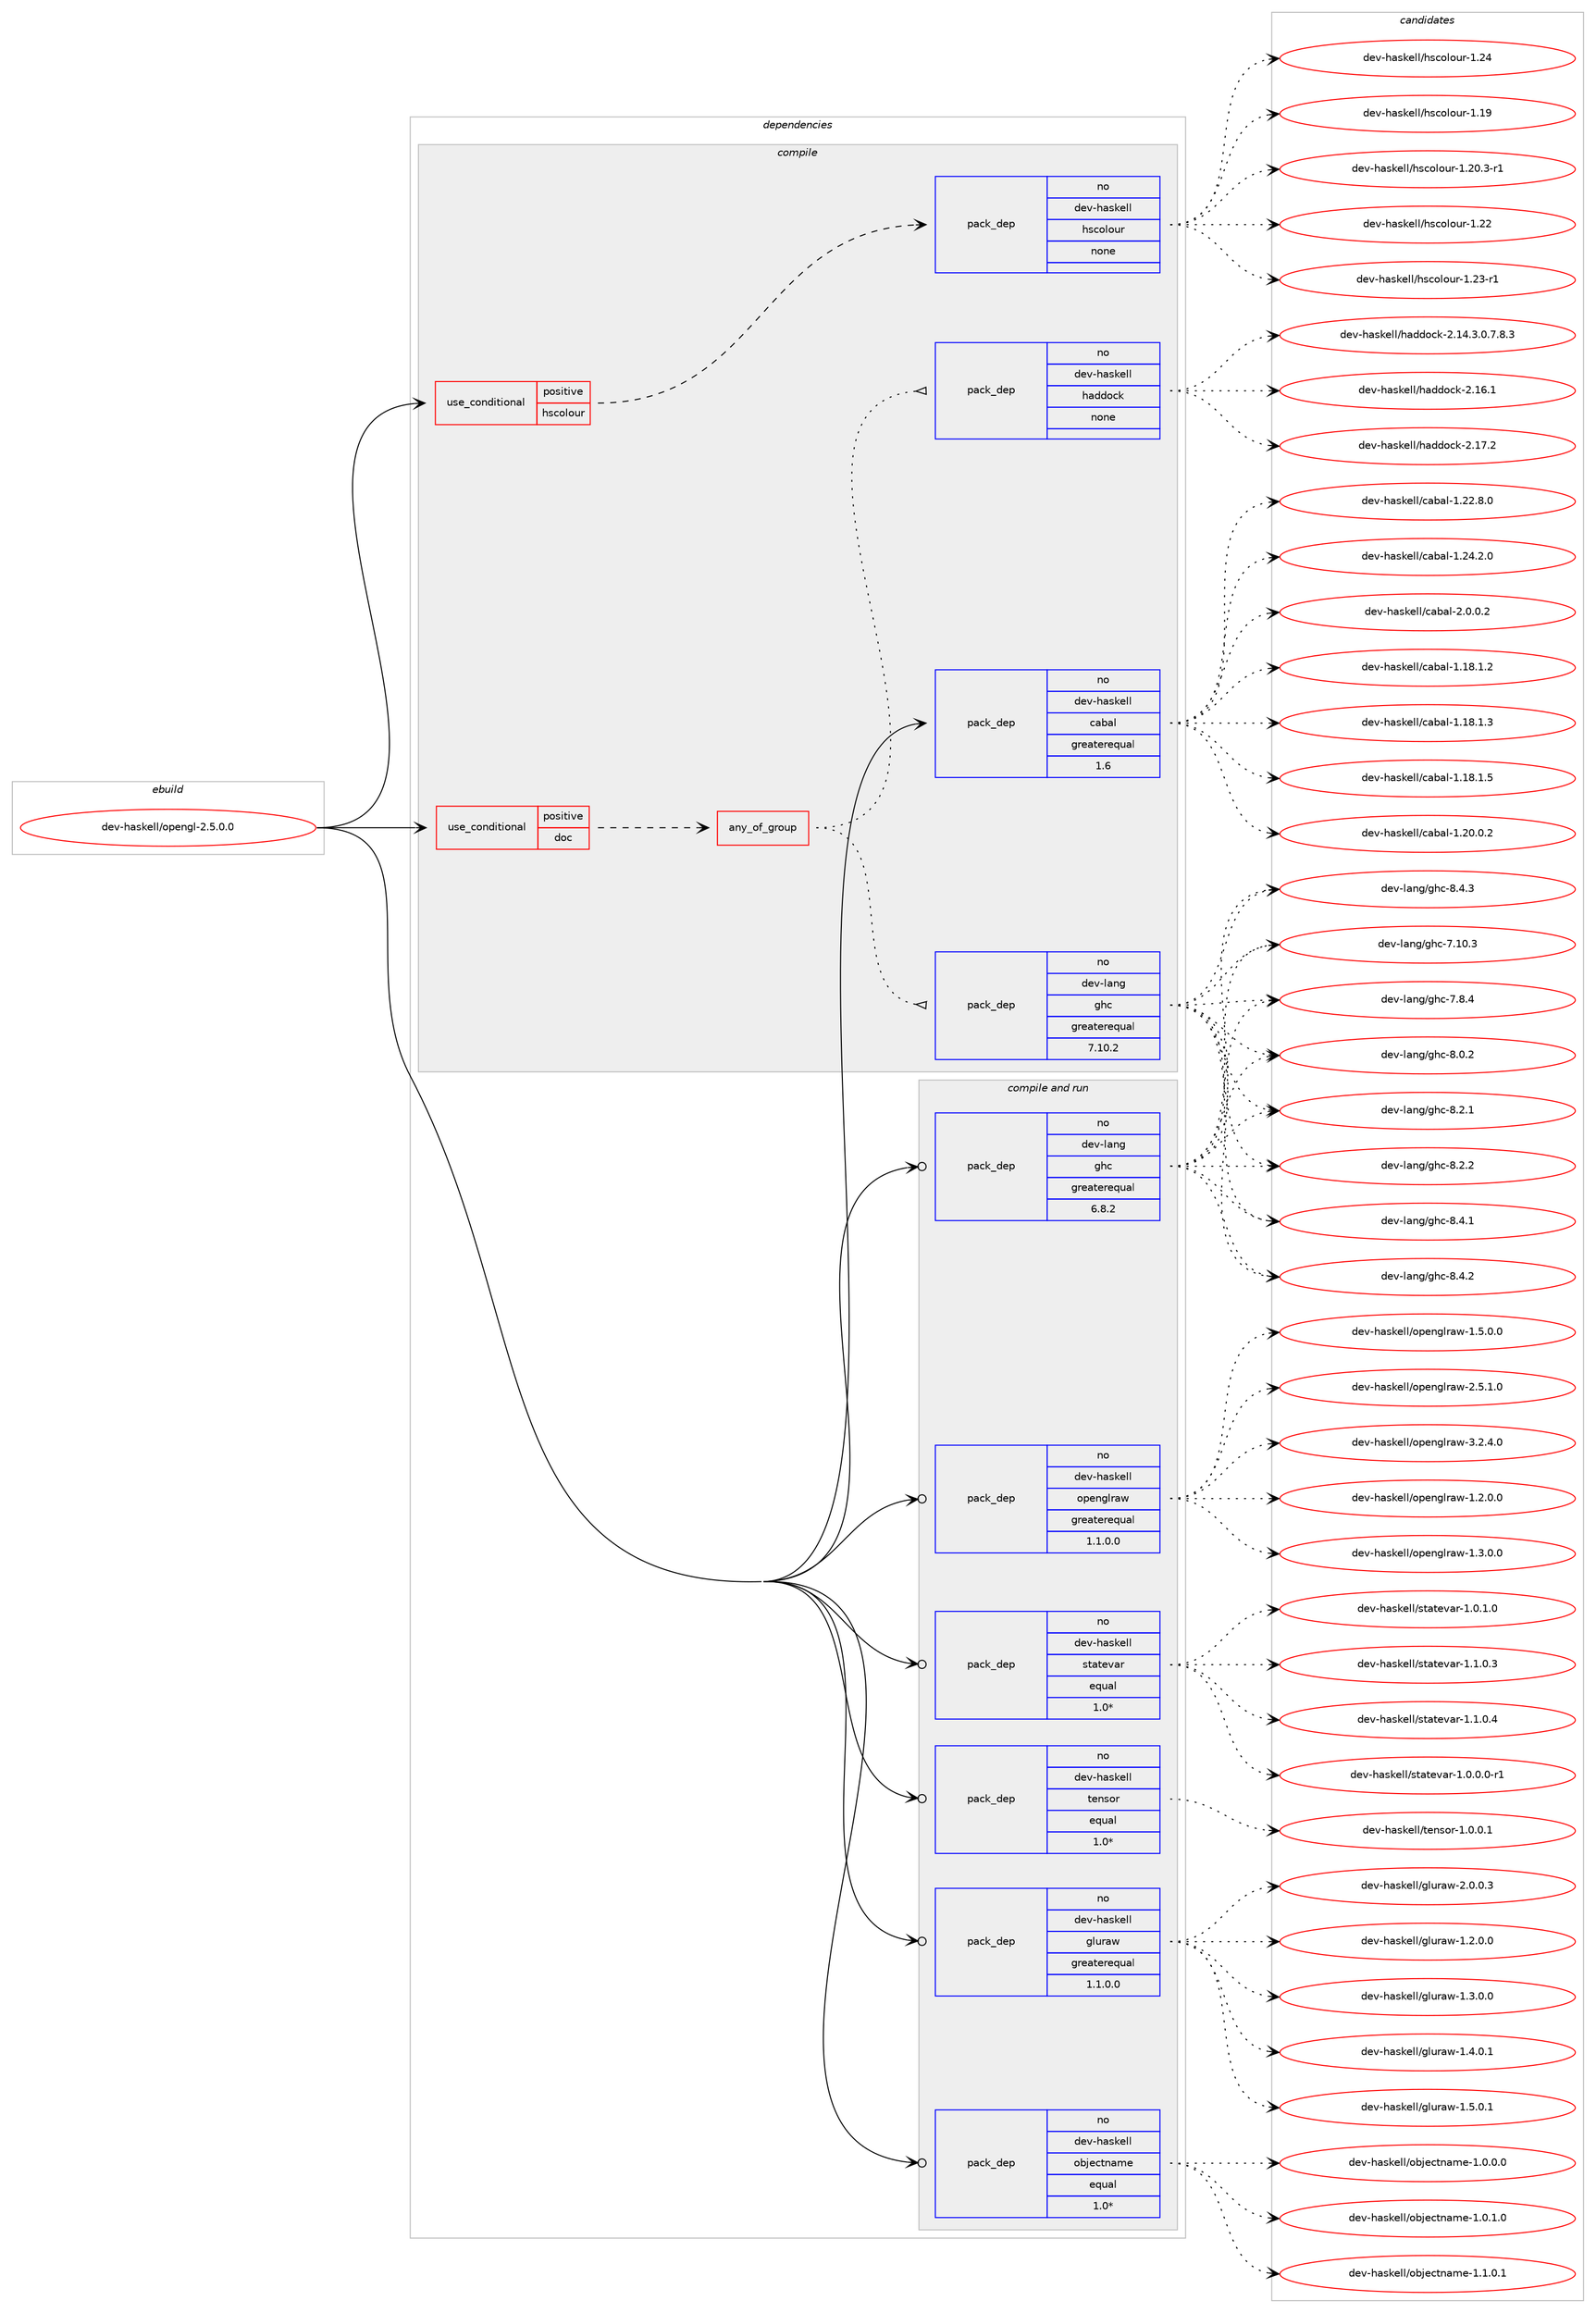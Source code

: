 digraph prolog {

# *************
# Graph options
# *************

newrank=true;
concentrate=true;
compound=true;
graph [rankdir=LR,fontname=Helvetica,fontsize=10,ranksep=1.5];#, ranksep=2.5, nodesep=0.2];
edge  [arrowhead=vee];
node  [fontname=Helvetica,fontsize=10];

# **********
# The ebuild
# **********

subgraph cluster_leftcol {
color=gray;
rank=same;
label=<<i>ebuild</i>>;
id [label="dev-haskell/opengl-2.5.0.0", color=red, width=4, href="../dev-haskell/opengl-2.5.0.0.svg"];
}

# ****************
# The dependencies
# ****************

subgraph cluster_midcol {
color=gray;
label=<<i>dependencies</i>>;
subgraph cluster_compile {
fillcolor="#eeeeee";
style=filled;
label=<<i>compile</i>>;
subgraph cond360833 {
dependency1340345 [label=<<TABLE BORDER="0" CELLBORDER="1" CELLSPACING="0" CELLPADDING="4"><TR><TD ROWSPAN="3" CELLPADDING="10">use_conditional</TD></TR><TR><TD>positive</TD></TR><TR><TD>doc</TD></TR></TABLE>>, shape=none, color=red];
subgraph any21321 {
dependency1340346 [label=<<TABLE BORDER="0" CELLBORDER="1" CELLSPACING="0" CELLPADDING="4"><TR><TD CELLPADDING="10">any_of_group</TD></TR></TABLE>>, shape=none, color=red];subgraph pack957639 {
dependency1340347 [label=<<TABLE BORDER="0" CELLBORDER="1" CELLSPACING="0" CELLPADDING="4" WIDTH="220"><TR><TD ROWSPAN="6" CELLPADDING="30">pack_dep</TD></TR><TR><TD WIDTH="110">no</TD></TR><TR><TD>dev-haskell</TD></TR><TR><TD>haddock</TD></TR><TR><TD>none</TD></TR><TR><TD></TD></TR></TABLE>>, shape=none, color=blue];
}
dependency1340346:e -> dependency1340347:w [weight=20,style="dotted",arrowhead="oinv"];
subgraph pack957640 {
dependency1340348 [label=<<TABLE BORDER="0" CELLBORDER="1" CELLSPACING="0" CELLPADDING="4" WIDTH="220"><TR><TD ROWSPAN="6" CELLPADDING="30">pack_dep</TD></TR><TR><TD WIDTH="110">no</TD></TR><TR><TD>dev-lang</TD></TR><TR><TD>ghc</TD></TR><TR><TD>greaterequal</TD></TR><TR><TD>7.10.2</TD></TR></TABLE>>, shape=none, color=blue];
}
dependency1340346:e -> dependency1340348:w [weight=20,style="dotted",arrowhead="oinv"];
}
dependency1340345:e -> dependency1340346:w [weight=20,style="dashed",arrowhead="vee"];
}
id:e -> dependency1340345:w [weight=20,style="solid",arrowhead="vee"];
subgraph cond360834 {
dependency1340349 [label=<<TABLE BORDER="0" CELLBORDER="1" CELLSPACING="0" CELLPADDING="4"><TR><TD ROWSPAN="3" CELLPADDING="10">use_conditional</TD></TR><TR><TD>positive</TD></TR><TR><TD>hscolour</TD></TR></TABLE>>, shape=none, color=red];
subgraph pack957641 {
dependency1340350 [label=<<TABLE BORDER="0" CELLBORDER="1" CELLSPACING="0" CELLPADDING="4" WIDTH="220"><TR><TD ROWSPAN="6" CELLPADDING="30">pack_dep</TD></TR><TR><TD WIDTH="110">no</TD></TR><TR><TD>dev-haskell</TD></TR><TR><TD>hscolour</TD></TR><TR><TD>none</TD></TR><TR><TD></TD></TR></TABLE>>, shape=none, color=blue];
}
dependency1340349:e -> dependency1340350:w [weight=20,style="dashed",arrowhead="vee"];
}
id:e -> dependency1340349:w [weight=20,style="solid",arrowhead="vee"];
subgraph pack957642 {
dependency1340351 [label=<<TABLE BORDER="0" CELLBORDER="1" CELLSPACING="0" CELLPADDING="4" WIDTH="220"><TR><TD ROWSPAN="6" CELLPADDING="30">pack_dep</TD></TR><TR><TD WIDTH="110">no</TD></TR><TR><TD>dev-haskell</TD></TR><TR><TD>cabal</TD></TR><TR><TD>greaterequal</TD></TR><TR><TD>1.6</TD></TR></TABLE>>, shape=none, color=blue];
}
id:e -> dependency1340351:w [weight=20,style="solid",arrowhead="vee"];
}
subgraph cluster_compileandrun {
fillcolor="#eeeeee";
style=filled;
label=<<i>compile and run</i>>;
subgraph pack957643 {
dependency1340352 [label=<<TABLE BORDER="0" CELLBORDER="1" CELLSPACING="0" CELLPADDING="4" WIDTH="220"><TR><TD ROWSPAN="6" CELLPADDING="30">pack_dep</TD></TR><TR><TD WIDTH="110">no</TD></TR><TR><TD>dev-haskell</TD></TR><TR><TD>gluraw</TD></TR><TR><TD>greaterequal</TD></TR><TR><TD>1.1.0.0</TD></TR></TABLE>>, shape=none, color=blue];
}
id:e -> dependency1340352:w [weight=20,style="solid",arrowhead="odotvee"];
subgraph pack957644 {
dependency1340353 [label=<<TABLE BORDER="0" CELLBORDER="1" CELLSPACING="0" CELLPADDING="4" WIDTH="220"><TR><TD ROWSPAN="6" CELLPADDING="30">pack_dep</TD></TR><TR><TD WIDTH="110">no</TD></TR><TR><TD>dev-haskell</TD></TR><TR><TD>objectname</TD></TR><TR><TD>equal</TD></TR><TR><TD>1.0*</TD></TR></TABLE>>, shape=none, color=blue];
}
id:e -> dependency1340353:w [weight=20,style="solid",arrowhead="odotvee"];
subgraph pack957645 {
dependency1340354 [label=<<TABLE BORDER="0" CELLBORDER="1" CELLSPACING="0" CELLPADDING="4" WIDTH="220"><TR><TD ROWSPAN="6" CELLPADDING="30">pack_dep</TD></TR><TR><TD WIDTH="110">no</TD></TR><TR><TD>dev-haskell</TD></TR><TR><TD>openglraw</TD></TR><TR><TD>greaterequal</TD></TR><TR><TD>1.1.0.0</TD></TR></TABLE>>, shape=none, color=blue];
}
id:e -> dependency1340354:w [weight=20,style="solid",arrowhead="odotvee"];
subgraph pack957646 {
dependency1340355 [label=<<TABLE BORDER="0" CELLBORDER="1" CELLSPACING="0" CELLPADDING="4" WIDTH="220"><TR><TD ROWSPAN="6" CELLPADDING="30">pack_dep</TD></TR><TR><TD WIDTH="110">no</TD></TR><TR><TD>dev-haskell</TD></TR><TR><TD>statevar</TD></TR><TR><TD>equal</TD></TR><TR><TD>1.0*</TD></TR></TABLE>>, shape=none, color=blue];
}
id:e -> dependency1340355:w [weight=20,style="solid",arrowhead="odotvee"];
subgraph pack957647 {
dependency1340356 [label=<<TABLE BORDER="0" CELLBORDER="1" CELLSPACING="0" CELLPADDING="4" WIDTH="220"><TR><TD ROWSPAN="6" CELLPADDING="30">pack_dep</TD></TR><TR><TD WIDTH="110">no</TD></TR><TR><TD>dev-haskell</TD></TR><TR><TD>tensor</TD></TR><TR><TD>equal</TD></TR><TR><TD>1.0*</TD></TR></TABLE>>, shape=none, color=blue];
}
id:e -> dependency1340356:w [weight=20,style="solid",arrowhead="odotvee"];
subgraph pack957648 {
dependency1340357 [label=<<TABLE BORDER="0" CELLBORDER="1" CELLSPACING="0" CELLPADDING="4" WIDTH="220"><TR><TD ROWSPAN="6" CELLPADDING="30">pack_dep</TD></TR><TR><TD WIDTH="110">no</TD></TR><TR><TD>dev-lang</TD></TR><TR><TD>ghc</TD></TR><TR><TD>greaterequal</TD></TR><TR><TD>6.8.2</TD></TR></TABLE>>, shape=none, color=blue];
}
id:e -> dependency1340357:w [weight=20,style="solid",arrowhead="odotvee"];
}
subgraph cluster_run {
fillcolor="#eeeeee";
style=filled;
label=<<i>run</i>>;
}
}

# **************
# The candidates
# **************

subgraph cluster_choices {
rank=same;
color=gray;
label=<<i>candidates</i>>;

subgraph choice957639 {
color=black;
nodesep=1;
choice1001011184510497115107101108108471049710010011199107455046495246514648465546564651 [label="dev-haskell/haddock-2.14.3.0.7.8.3", color=red, width=4,href="../dev-haskell/haddock-2.14.3.0.7.8.3.svg"];
choice100101118451049711510710110810847104971001001119910745504649544649 [label="dev-haskell/haddock-2.16.1", color=red, width=4,href="../dev-haskell/haddock-2.16.1.svg"];
choice100101118451049711510710110810847104971001001119910745504649554650 [label="dev-haskell/haddock-2.17.2", color=red, width=4,href="../dev-haskell/haddock-2.17.2.svg"];
dependency1340347:e -> choice1001011184510497115107101108108471049710010011199107455046495246514648465546564651:w [style=dotted,weight="100"];
dependency1340347:e -> choice100101118451049711510710110810847104971001001119910745504649544649:w [style=dotted,weight="100"];
dependency1340347:e -> choice100101118451049711510710110810847104971001001119910745504649554650:w [style=dotted,weight="100"];
}
subgraph choice957640 {
color=black;
nodesep=1;
choice1001011184510897110103471031049945554649484651 [label="dev-lang/ghc-7.10.3", color=red, width=4,href="../dev-lang/ghc-7.10.3.svg"];
choice10010111845108971101034710310499455546564652 [label="dev-lang/ghc-7.8.4", color=red, width=4,href="../dev-lang/ghc-7.8.4.svg"];
choice10010111845108971101034710310499455646484650 [label="dev-lang/ghc-8.0.2", color=red, width=4,href="../dev-lang/ghc-8.0.2.svg"];
choice10010111845108971101034710310499455646504649 [label="dev-lang/ghc-8.2.1", color=red, width=4,href="../dev-lang/ghc-8.2.1.svg"];
choice10010111845108971101034710310499455646504650 [label="dev-lang/ghc-8.2.2", color=red, width=4,href="../dev-lang/ghc-8.2.2.svg"];
choice10010111845108971101034710310499455646524649 [label="dev-lang/ghc-8.4.1", color=red, width=4,href="../dev-lang/ghc-8.4.1.svg"];
choice10010111845108971101034710310499455646524650 [label="dev-lang/ghc-8.4.2", color=red, width=4,href="../dev-lang/ghc-8.4.2.svg"];
choice10010111845108971101034710310499455646524651 [label="dev-lang/ghc-8.4.3", color=red, width=4,href="../dev-lang/ghc-8.4.3.svg"];
dependency1340348:e -> choice1001011184510897110103471031049945554649484651:w [style=dotted,weight="100"];
dependency1340348:e -> choice10010111845108971101034710310499455546564652:w [style=dotted,weight="100"];
dependency1340348:e -> choice10010111845108971101034710310499455646484650:w [style=dotted,weight="100"];
dependency1340348:e -> choice10010111845108971101034710310499455646504649:w [style=dotted,weight="100"];
dependency1340348:e -> choice10010111845108971101034710310499455646504650:w [style=dotted,weight="100"];
dependency1340348:e -> choice10010111845108971101034710310499455646524649:w [style=dotted,weight="100"];
dependency1340348:e -> choice10010111845108971101034710310499455646524650:w [style=dotted,weight="100"];
dependency1340348:e -> choice10010111845108971101034710310499455646524651:w [style=dotted,weight="100"];
}
subgraph choice957641 {
color=black;
nodesep=1;
choice100101118451049711510710110810847104115991111081111171144549464957 [label="dev-haskell/hscolour-1.19", color=red, width=4,href="../dev-haskell/hscolour-1.19.svg"];
choice10010111845104971151071011081084710411599111108111117114454946504846514511449 [label="dev-haskell/hscolour-1.20.3-r1", color=red, width=4,href="../dev-haskell/hscolour-1.20.3-r1.svg"];
choice100101118451049711510710110810847104115991111081111171144549465050 [label="dev-haskell/hscolour-1.22", color=red, width=4,href="../dev-haskell/hscolour-1.22.svg"];
choice1001011184510497115107101108108471041159911110811111711445494650514511449 [label="dev-haskell/hscolour-1.23-r1", color=red, width=4,href="../dev-haskell/hscolour-1.23-r1.svg"];
choice100101118451049711510710110810847104115991111081111171144549465052 [label="dev-haskell/hscolour-1.24", color=red, width=4,href="../dev-haskell/hscolour-1.24.svg"];
dependency1340350:e -> choice100101118451049711510710110810847104115991111081111171144549464957:w [style=dotted,weight="100"];
dependency1340350:e -> choice10010111845104971151071011081084710411599111108111117114454946504846514511449:w [style=dotted,weight="100"];
dependency1340350:e -> choice100101118451049711510710110810847104115991111081111171144549465050:w [style=dotted,weight="100"];
dependency1340350:e -> choice1001011184510497115107101108108471041159911110811111711445494650514511449:w [style=dotted,weight="100"];
dependency1340350:e -> choice100101118451049711510710110810847104115991111081111171144549465052:w [style=dotted,weight="100"];
}
subgraph choice957642 {
color=black;
nodesep=1;
choice10010111845104971151071011081084799979897108454946495646494650 [label="dev-haskell/cabal-1.18.1.2", color=red, width=4,href="../dev-haskell/cabal-1.18.1.2.svg"];
choice10010111845104971151071011081084799979897108454946495646494651 [label="dev-haskell/cabal-1.18.1.3", color=red, width=4,href="../dev-haskell/cabal-1.18.1.3.svg"];
choice10010111845104971151071011081084799979897108454946495646494653 [label="dev-haskell/cabal-1.18.1.5", color=red, width=4,href="../dev-haskell/cabal-1.18.1.5.svg"];
choice10010111845104971151071011081084799979897108454946504846484650 [label="dev-haskell/cabal-1.20.0.2", color=red, width=4,href="../dev-haskell/cabal-1.20.0.2.svg"];
choice10010111845104971151071011081084799979897108454946505046564648 [label="dev-haskell/cabal-1.22.8.0", color=red, width=4,href="../dev-haskell/cabal-1.22.8.0.svg"];
choice10010111845104971151071011081084799979897108454946505246504648 [label="dev-haskell/cabal-1.24.2.0", color=red, width=4,href="../dev-haskell/cabal-1.24.2.0.svg"];
choice100101118451049711510710110810847999798971084550464846484650 [label="dev-haskell/cabal-2.0.0.2", color=red, width=4,href="../dev-haskell/cabal-2.0.0.2.svg"];
dependency1340351:e -> choice10010111845104971151071011081084799979897108454946495646494650:w [style=dotted,weight="100"];
dependency1340351:e -> choice10010111845104971151071011081084799979897108454946495646494651:w [style=dotted,weight="100"];
dependency1340351:e -> choice10010111845104971151071011081084799979897108454946495646494653:w [style=dotted,weight="100"];
dependency1340351:e -> choice10010111845104971151071011081084799979897108454946504846484650:w [style=dotted,weight="100"];
dependency1340351:e -> choice10010111845104971151071011081084799979897108454946505046564648:w [style=dotted,weight="100"];
dependency1340351:e -> choice10010111845104971151071011081084799979897108454946505246504648:w [style=dotted,weight="100"];
dependency1340351:e -> choice100101118451049711510710110810847999798971084550464846484650:w [style=dotted,weight="100"];
}
subgraph choice957643 {
color=black;
nodesep=1;
choice100101118451049711510710110810847103108117114971194549465046484648 [label="dev-haskell/gluraw-1.2.0.0", color=red, width=4,href="../dev-haskell/gluraw-1.2.0.0.svg"];
choice100101118451049711510710110810847103108117114971194549465146484648 [label="dev-haskell/gluraw-1.3.0.0", color=red, width=4,href="../dev-haskell/gluraw-1.3.0.0.svg"];
choice100101118451049711510710110810847103108117114971194549465246484649 [label="dev-haskell/gluraw-1.4.0.1", color=red, width=4,href="../dev-haskell/gluraw-1.4.0.1.svg"];
choice100101118451049711510710110810847103108117114971194549465346484649 [label="dev-haskell/gluraw-1.5.0.1", color=red, width=4,href="../dev-haskell/gluraw-1.5.0.1.svg"];
choice100101118451049711510710110810847103108117114971194550464846484651 [label="dev-haskell/gluraw-2.0.0.3", color=red, width=4,href="../dev-haskell/gluraw-2.0.0.3.svg"];
dependency1340352:e -> choice100101118451049711510710110810847103108117114971194549465046484648:w [style=dotted,weight="100"];
dependency1340352:e -> choice100101118451049711510710110810847103108117114971194549465146484648:w [style=dotted,weight="100"];
dependency1340352:e -> choice100101118451049711510710110810847103108117114971194549465246484649:w [style=dotted,weight="100"];
dependency1340352:e -> choice100101118451049711510710110810847103108117114971194549465346484649:w [style=dotted,weight="100"];
dependency1340352:e -> choice100101118451049711510710110810847103108117114971194550464846484651:w [style=dotted,weight="100"];
}
subgraph choice957644 {
color=black;
nodesep=1;
choice1001011184510497115107101108108471119810610199116110971091014549464846484648 [label="dev-haskell/objectname-1.0.0.0", color=red, width=4,href="../dev-haskell/objectname-1.0.0.0.svg"];
choice1001011184510497115107101108108471119810610199116110971091014549464846494648 [label="dev-haskell/objectname-1.0.1.0", color=red, width=4,href="../dev-haskell/objectname-1.0.1.0.svg"];
choice1001011184510497115107101108108471119810610199116110971091014549464946484649 [label="dev-haskell/objectname-1.1.0.1", color=red, width=4,href="../dev-haskell/objectname-1.1.0.1.svg"];
dependency1340353:e -> choice1001011184510497115107101108108471119810610199116110971091014549464846484648:w [style=dotted,weight="100"];
dependency1340353:e -> choice1001011184510497115107101108108471119810610199116110971091014549464846494648:w [style=dotted,weight="100"];
dependency1340353:e -> choice1001011184510497115107101108108471119810610199116110971091014549464946484649:w [style=dotted,weight="100"];
}
subgraph choice957645 {
color=black;
nodesep=1;
choice100101118451049711510710110810847111112101110103108114971194549465046484648 [label="dev-haskell/openglraw-1.2.0.0", color=red, width=4,href="../dev-haskell/openglraw-1.2.0.0.svg"];
choice100101118451049711510710110810847111112101110103108114971194549465146484648 [label="dev-haskell/openglraw-1.3.0.0", color=red, width=4,href="../dev-haskell/openglraw-1.3.0.0.svg"];
choice100101118451049711510710110810847111112101110103108114971194549465346484648 [label="dev-haskell/openglraw-1.5.0.0", color=red, width=4,href="../dev-haskell/openglraw-1.5.0.0.svg"];
choice100101118451049711510710110810847111112101110103108114971194550465346494648 [label="dev-haskell/openglraw-2.5.1.0", color=red, width=4,href="../dev-haskell/openglraw-2.5.1.0.svg"];
choice100101118451049711510710110810847111112101110103108114971194551465046524648 [label="dev-haskell/openglraw-3.2.4.0", color=red, width=4,href="../dev-haskell/openglraw-3.2.4.0.svg"];
dependency1340354:e -> choice100101118451049711510710110810847111112101110103108114971194549465046484648:w [style=dotted,weight="100"];
dependency1340354:e -> choice100101118451049711510710110810847111112101110103108114971194549465146484648:w [style=dotted,weight="100"];
dependency1340354:e -> choice100101118451049711510710110810847111112101110103108114971194549465346484648:w [style=dotted,weight="100"];
dependency1340354:e -> choice100101118451049711510710110810847111112101110103108114971194550465346494648:w [style=dotted,weight="100"];
dependency1340354:e -> choice100101118451049711510710110810847111112101110103108114971194551465046524648:w [style=dotted,weight="100"];
}
subgraph choice957646 {
color=black;
nodesep=1;
choice100101118451049711510710110810847115116971161011189711445494648464846484511449 [label="dev-haskell/statevar-1.0.0.0-r1", color=red, width=4,href="../dev-haskell/statevar-1.0.0.0-r1.svg"];
choice10010111845104971151071011081084711511697116101118971144549464846494648 [label="dev-haskell/statevar-1.0.1.0", color=red, width=4,href="../dev-haskell/statevar-1.0.1.0.svg"];
choice10010111845104971151071011081084711511697116101118971144549464946484651 [label="dev-haskell/statevar-1.1.0.3", color=red, width=4,href="../dev-haskell/statevar-1.1.0.3.svg"];
choice10010111845104971151071011081084711511697116101118971144549464946484652 [label="dev-haskell/statevar-1.1.0.4", color=red, width=4,href="../dev-haskell/statevar-1.1.0.4.svg"];
dependency1340355:e -> choice100101118451049711510710110810847115116971161011189711445494648464846484511449:w [style=dotted,weight="100"];
dependency1340355:e -> choice10010111845104971151071011081084711511697116101118971144549464846494648:w [style=dotted,weight="100"];
dependency1340355:e -> choice10010111845104971151071011081084711511697116101118971144549464946484651:w [style=dotted,weight="100"];
dependency1340355:e -> choice10010111845104971151071011081084711511697116101118971144549464946484652:w [style=dotted,weight="100"];
}
subgraph choice957647 {
color=black;
nodesep=1;
choice1001011184510497115107101108108471161011101151111144549464846484649 [label="dev-haskell/tensor-1.0.0.1", color=red, width=4,href="../dev-haskell/tensor-1.0.0.1.svg"];
dependency1340356:e -> choice1001011184510497115107101108108471161011101151111144549464846484649:w [style=dotted,weight="100"];
}
subgraph choice957648 {
color=black;
nodesep=1;
choice1001011184510897110103471031049945554649484651 [label="dev-lang/ghc-7.10.3", color=red, width=4,href="../dev-lang/ghc-7.10.3.svg"];
choice10010111845108971101034710310499455546564652 [label="dev-lang/ghc-7.8.4", color=red, width=4,href="../dev-lang/ghc-7.8.4.svg"];
choice10010111845108971101034710310499455646484650 [label="dev-lang/ghc-8.0.2", color=red, width=4,href="../dev-lang/ghc-8.0.2.svg"];
choice10010111845108971101034710310499455646504649 [label="dev-lang/ghc-8.2.1", color=red, width=4,href="../dev-lang/ghc-8.2.1.svg"];
choice10010111845108971101034710310499455646504650 [label="dev-lang/ghc-8.2.2", color=red, width=4,href="../dev-lang/ghc-8.2.2.svg"];
choice10010111845108971101034710310499455646524649 [label="dev-lang/ghc-8.4.1", color=red, width=4,href="../dev-lang/ghc-8.4.1.svg"];
choice10010111845108971101034710310499455646524650 [label="dev-lang/ghc-8.4.2", color=red, width=4,href="../dev-lang/ghc-8.4.2.svg"];
choice10010111845108971101034710310499455646524651 [label="dev-lang/ghc-8.4.3", color=red, width=4,href="../dev-lang/ghc-8.4.3.svg"];
dependency1340357:e -> choice1001011184510897110103471031049945554649484651:w [style=dotted,weight="100"];
dependency1340357:e -> choice10010111845108971101034710310499455546564652:w [style=dotted,weight="100"];
dependency1340357:e -> choice10010111845108971101034710310499455646484650:w [style=dotted,weight="100"];
dependency1340357:e -> choice10010111845108971101034710310499455646504649:w [style=dotted,weight="100"];
dependency1340357:e -> choice10010111845108971101034710310499455646504650:w [style=dotted,weight="100"];
dependency1340357:e -> choice10010111845108971101034710310499455646524649:w [style=dotted,weight="100"];
dependency1340357:e -> choice10010111845108971101034710310499455646524650:w [style=dotted,weight="100"];
dependency1340357:e -> choice10010111845108971101034710310499455646524651:w [style=dotted,weight="100"];
}
}

}
